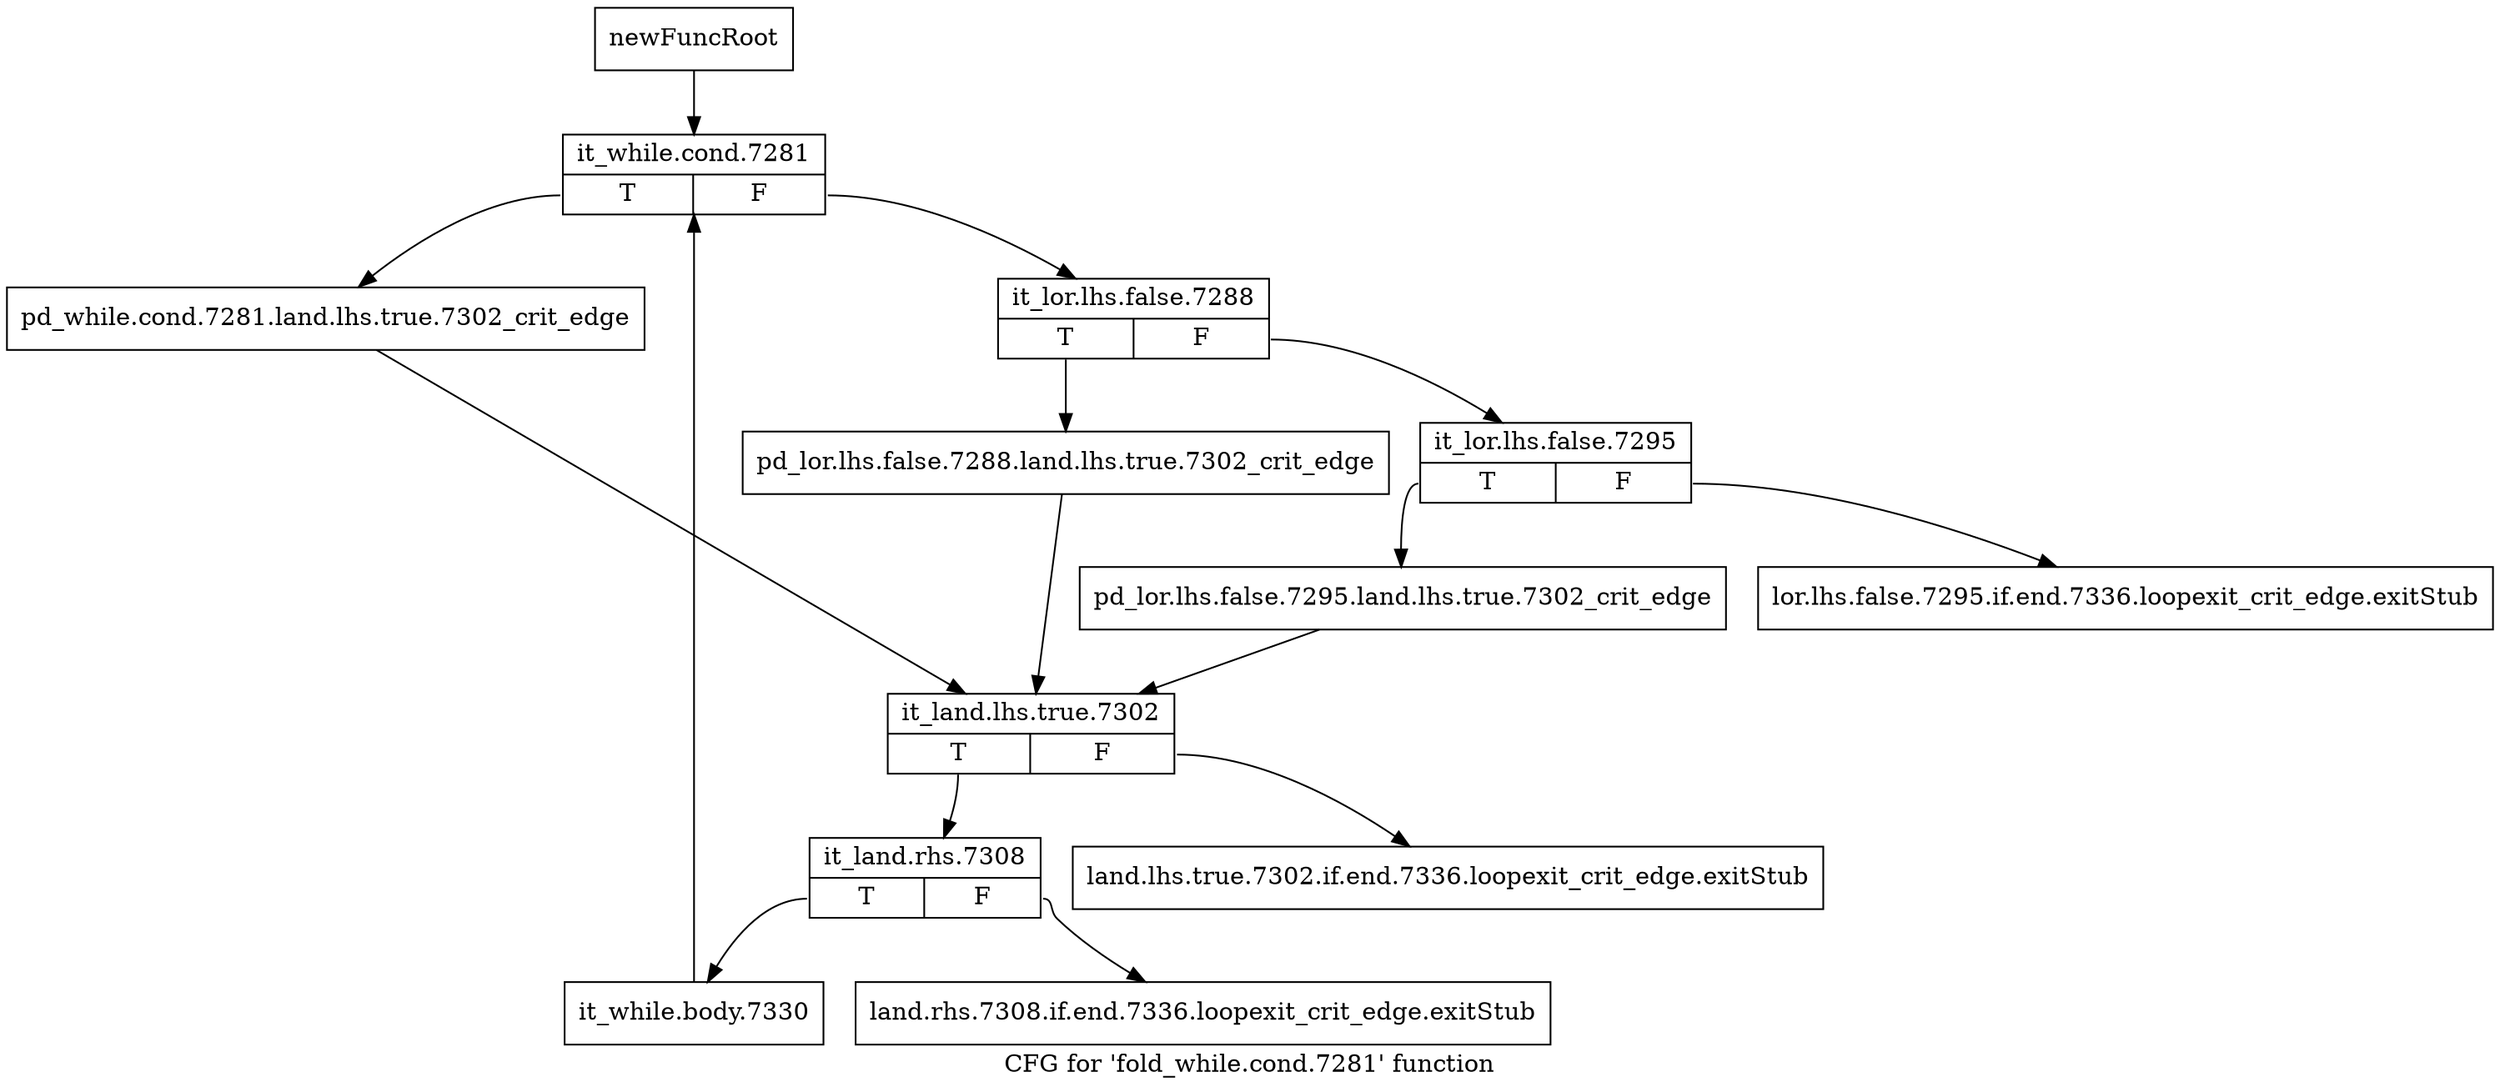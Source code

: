 digraph "CFG for 'fold_while.cond.7281' function" {
	label="CFG for 'fold_while.cond.7281' function";

	Node0xaf62830 [shape=record,label="{newFuncRoot}"];
	Node0xaf62830 -> Node0xaf62970;
	Node0xaf62880 [shape=record,label="{lor.lhs.false.7295.if.end.7336.loopexit_crit_edge.exitStub}"];
	Node0xaf628d0 [shape=record,label="{land.lhs.true.7302.if.end.7336.loopexit_crit_edge.exitStub}"];
	Node0xaf62920 [shape=record,label="{land.rhs.7308.if.end.7336.loopexit_crit_edge.exitStub}"];
	Node0xaf62970 [shape=record,label="{it_while.cond.7281|{<s0>T|<s1>F}}"];
	Node0xaf62970:s0 -> Node0xaf63430;
	Node0xaf62970:s1 -> Node0xaf632f0;
	Node0xaf632f0 [shape=record,label="{it_lor.lhs.false.7288|{<s0>T|<s1>F}}"];
	Node0xaf632f0:s0 -> Node0xaf633e0;
	Node0xaf632f0:s1 -> Node0xaf63340;
	Node0xaf63340 [shape=record,label="{it_lor.lhs.false.7295|{<s0>T|<s1>F}}"];
	Node0xaf63340:s0 -> Node0xaf63390;
	Node0xaf63340:s1 -> Node0xaf62880;
	Node0xaf63390 [shape=record,label="{pd_lor.lhs.false.7295.land.lhs.true.7302_crit_edge}"];
	Node0xaf63390 -> Node0xaf63480;
	Node0xaf633e0 [shape=record,label="{pd_lor.lhs.false.7288.land.lhs.true.7302_crit_edge}"];
	Node0xaf633e0 -> Node0xaf63480;
	Node0xaf63430 [shape=record,label="{pd_while.cond.7281.land.lhs.true.7302_crit_edge}"];
	Node0xaf63430 -> Node0xaf63480;
	Node0xaf63480 [shape=record,label="{it_land.lhs.true.7302|{<s0>T|<s1>F}}"];
	Node0xaf63480:s0 -> Node0xaf634d0;
	Node0xaf63480:s1 -> Node0xaf628d0;
	Node0xaf634d0 [shape=record,label="{it_land.rhs.7308|{<s0>T|<s1>F}}"];
	Node0xaf634d0:s0 -> Node0xaf63520;
	Node0xaf634d0:s1 -> Node0xaf62920;
	Node0xaf63520 [shape=record,label="{it_while.body.7330}"];
	Node0xaf63520 -> Node0xaf62970;
}
